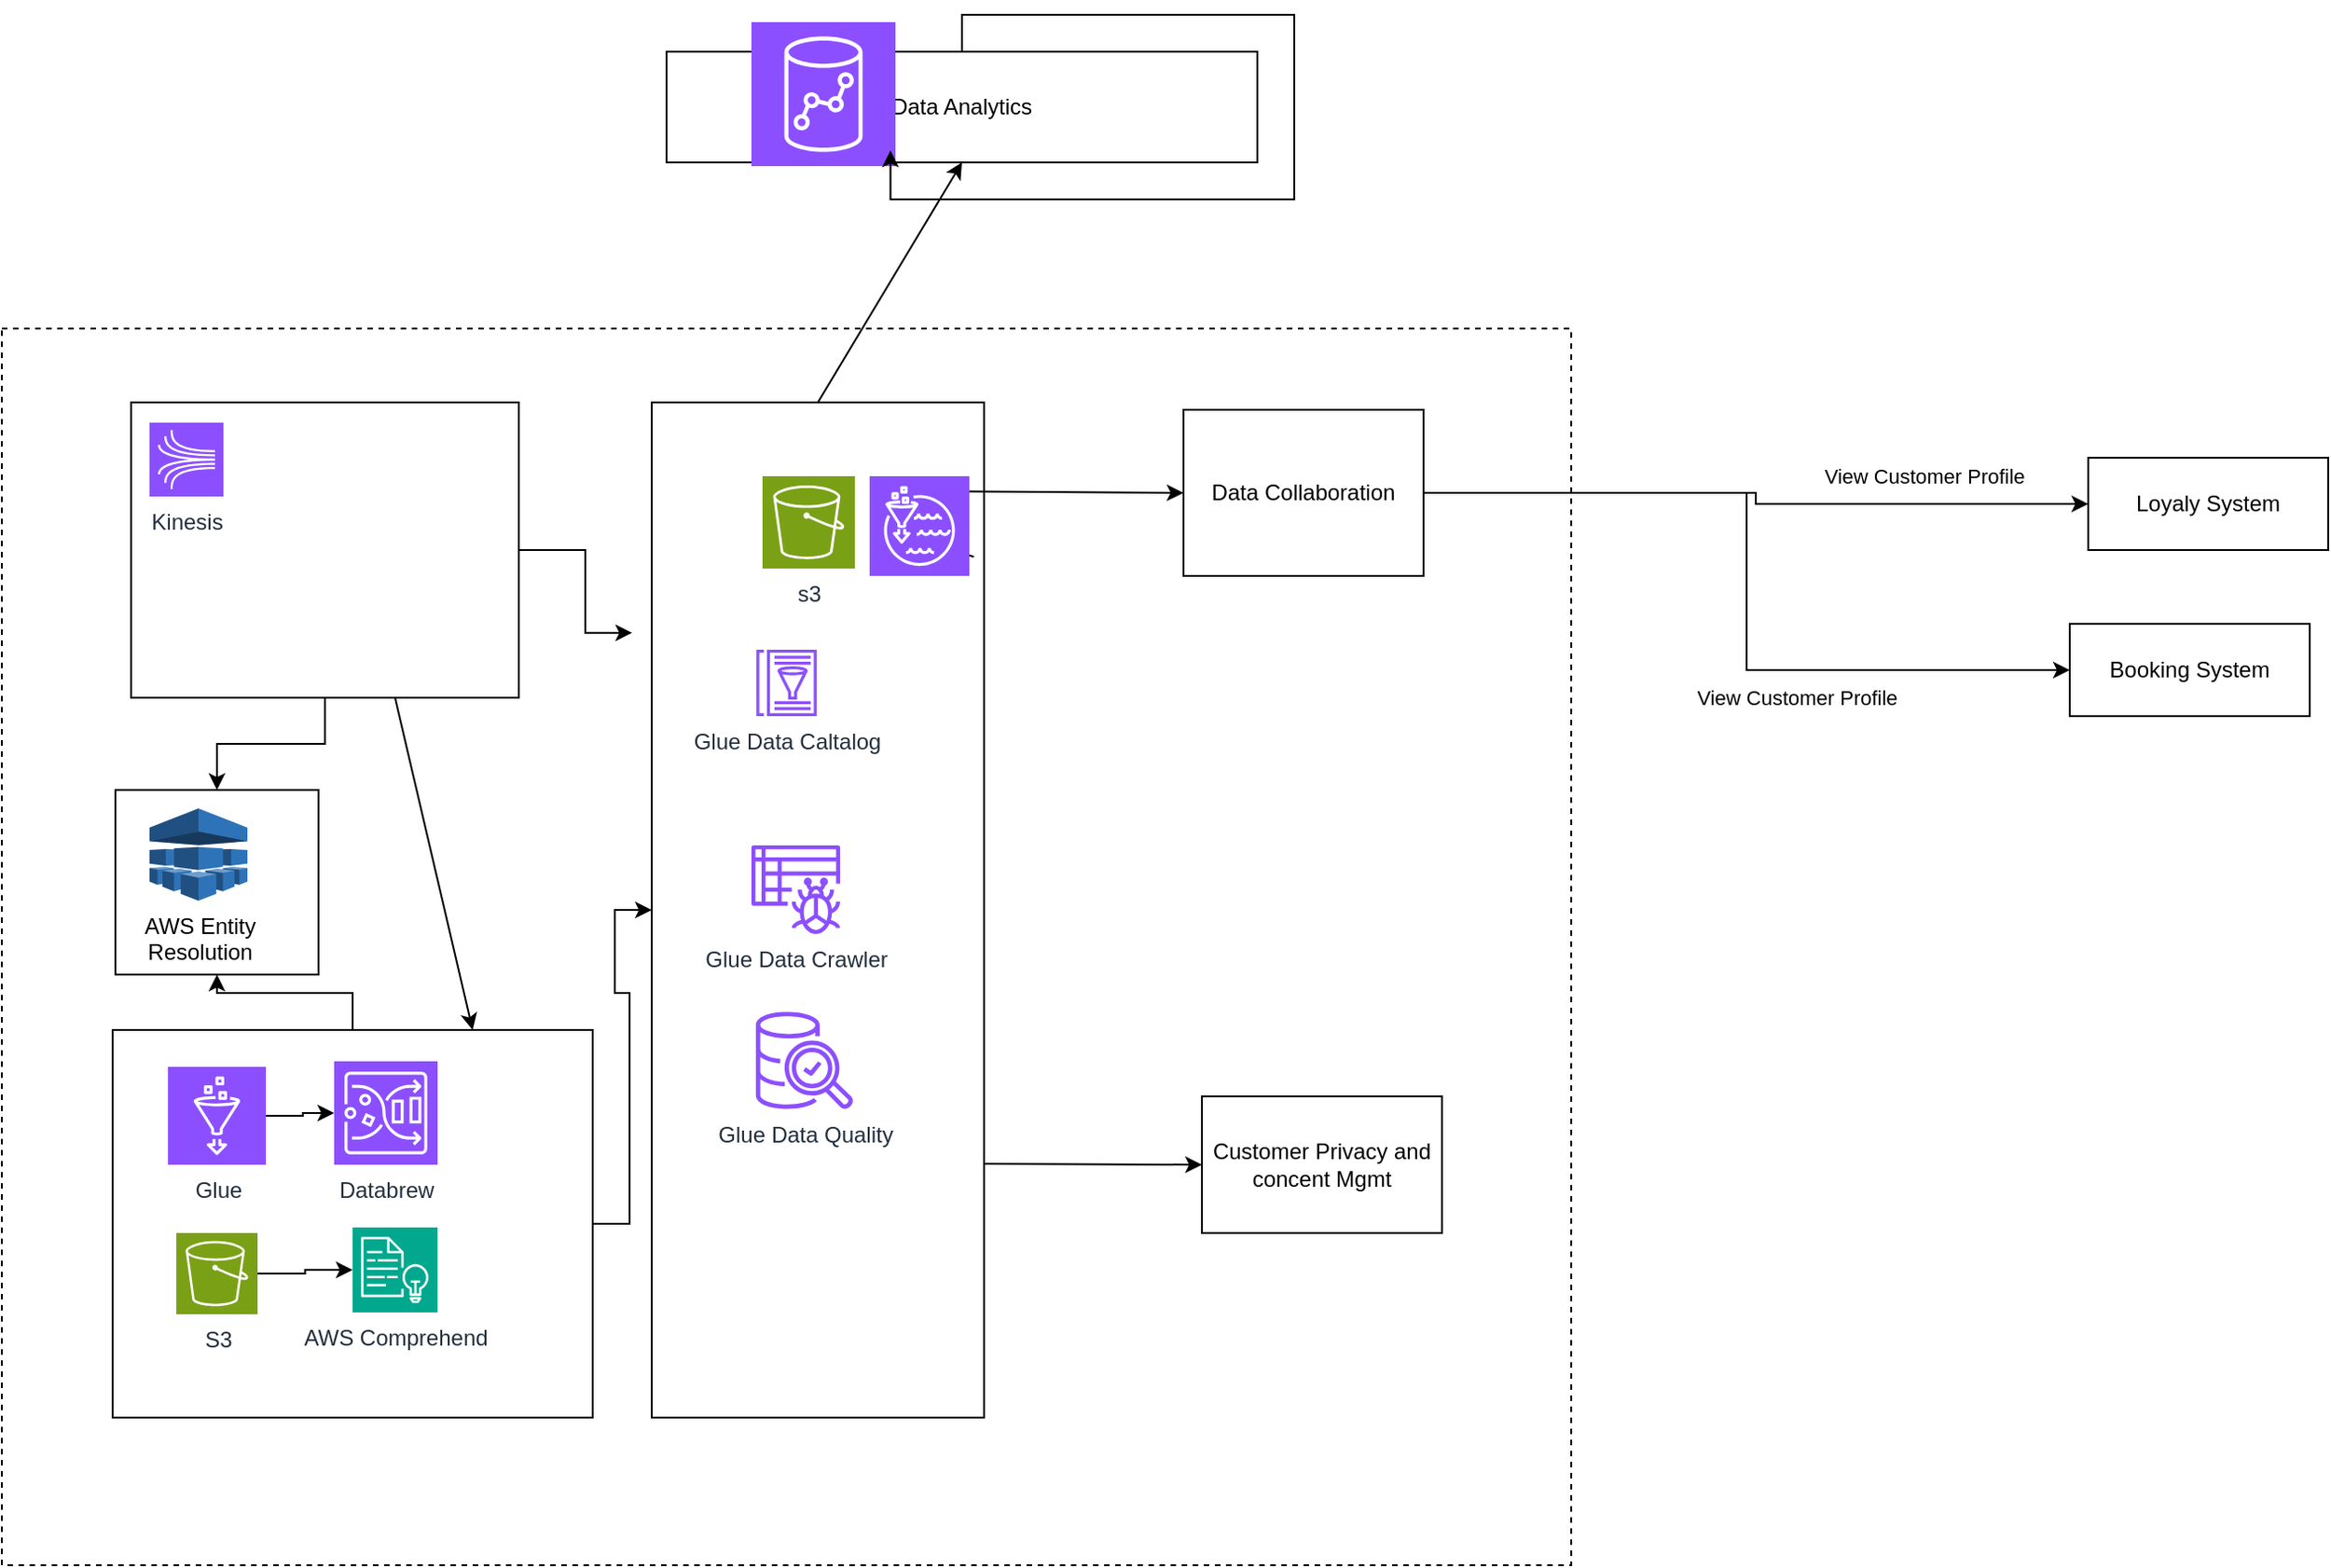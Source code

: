 <mxfile version="22.1.2" type="device">
  <diagram name="Page-1" id="dNXR-hKTdnCZOeplXMrT">
    <mxGraphModel dx="1313" dy="2009" grid="1" gridSize="10" guides="1" tooltips="1" connect="1" arrows="1" fold="1" page="1" pageScale="1" pageWidth="1800" pageHeight="1200" math="0" shadow="0">
      <root>
        <mxCell id="0" />
        <mxCell id="1" parent="0" />
        <mxCell id="xIBE9MmWSDMr6PMOZGod-64" value="" style="rounded=0;whiteSpace=wrap;html=1;fillColor=none;dashed=1;" parent="1" vertex="1">
          <mxGeometry x="20" y="90" width="850" height="670" as="geometry" />
        </mxCell>
        <mxCell id="zNM9YORwCRKNAo-Sozhw-19" style="edgeStyle=orthogonalEdgeStyle;rounded=0;orthogonalLoop=1;jettySize=auto;html=1;entryX=0.5;entryY=1;entryDx=0;entryDy=0;" edge="1" parent="1" source="zNM9YORwCRKNAo-Sozhw-8" target="zNM9YORwCRKNAo-Sozhw-14">
          <mxGeometry relative="1" as="geometry" />
        </mxCell>
        <mxCell id="zNM9YORwCRKNAo-Sozhw-8" value="" style="rounded=0;whiteSpace=wrap;html=1;fillColor=none;fontColor=#ffffff;strokeColor=#000000;" vertex="1" parent="1">
          <mxGeometry x="80" y="470" width="260" height="210" as="geometry" />
        </mxCell>
        <mxCell id="zNM9YORwCRKNAo-Sozhw-17" style="edgeStyle=orthogonalEdgeStyle;rounded=0;orthogonalLoop=1;jettySize=auto;html=1;" edge="1" parent="1" source="xIBE9MmWSDMr6PMOZGod-22" target="zNM9YORwCRKNAo-Sozhw-14">
          <mxGeometry relative="1" as="geometry" />
        </mxCell>
        <mxCell id="xIBE9MmWSDMr6PMOZGod-22" value="" style="rounded=0;whiteSpace=wrap;html=1;fillColor=none;fontColor=#ffffff;strokeColor=#000000;" parent="1" vertex="1">
          <mxGeometry x="90" y="130" width="210" height="160" as="geometry" />
        </mxCell>
        <mxCell id="xIBE9MmWSDMr6PMOZGod-13" value="" style="rounded=0;whiteSpace=wrap;html=1;fillColor=none;fontColor=#ffffff;strokeColor=#000000;" parent="1" vertex="1">
          <mxGeometry x="372" y="130" width="180" height="550" as="geometry" />
        </mxCell>
        <mxCell id="xIBE9MmWSDMr6PMOZGod-45" value="&lt;font color=&quot;#000000&quot;&gt;Data Analytics&lt;/font&gt;" style="rounded=0;whiteSpace=wrap;html=1;fillColor=none;fontColor=#ffffff;strokeColor=#000000;" parent="1" vertex="1">
          <mxGeometry x="380.01" y="-60" width="319.99" height="60" as="geometry" />
        </mxCell>
        <mxCell id="UpbluHdFZTf9e7w1jBb8-20" style="edgeStyle=orthogonalEdgeStyle;rounded=0;orthogonalLoop=1;jettySize=auto;html=1;entryX=0;entryY=0.5;entryDx=0;entryDy=0;" parent="1" source="xIBE9MmWSDMr6PMOZGod-53" target="UpbluHdFZTf9e7w1jBb8-19" edge="1">
          <mxGeometry relative="1" as="geometry" />
        </mxCell>
        <mxCell id="UpbluHdFZTf9e7w1jBb8-22" value="View Customer Profile" style="edgeLabel;html=1;align=center;verticalAlign=middle;resizable=0;points=[];" parent="UpbluHdFZTf9e7w1jBb8-20" vertex="1" connectable="0">
          <mxGeometry x="0.423" y="1" relative="1" as="geometry">
            <mxPoint x="-20" y="16" as="offset" />
          </mxGeometry>
        </mxCell>
        <mxCell id="xIBE9MmWSDMr6PMOZGod-53" value="&lt;font color=&quot;#000000&quot;&gt;Data Collaboration&lt;/font&gt;" style="rounded=0;whiteSpace=wrap;html=1;fillColor=none;fontColor=#ffffff;strokeColor=#000000;" parent="1" vertex="1">
          <mxGeometry x="660" y="134" width="130" height="90" as="geometry" />
        </mxCell>
        <mxCell id="xIBE9MmWSDMr6PMOZGod-57" value="&lt;font color=&quot;#000000&quot;&gt;Customer Privacy and concent Mgmt&lt;/font&gt;" style="rounded=0;whiteSpace=wrap;html=1;fillColor=none;fontColor=#ffffff;strokeColor=#000000;" parent="1" vertex="1">
          <mxGeometry x="670" y="506" width="130" height="74" as="geometry" />
        </mxCell>
        <mxCell id="UpbluHdFZTf9e7w1jBb8-11" value="" style="endArrow=classic;html=1;rounded=0;exitX=0.969;exitY=0.152;exitDx=0;exitDy=0;exitPerimeter=0;entryX=0;entryY=0.5;entryDx=0;entryDy=0;" parent="1" source="zNM9YORwCRKNAo-Sozhw-31" target="xIBE9MmWSDMr6PMOZGod-53" edge="1">
          <mxGeometry width="50" height="50" relative="1" as="geometry">
            <mxPoint x="1030" y="230" as="sourcePoint" />
            <mxPoint x="1080" y="180" as="targetPoint" />
          </mxGeometry>
        </mxCell>
        <mxCell id="UpbluHdFZTf9e7w1jBb8-12" style="edgeStyle=orthogonalEdgeStyle;rounded=0;orthogonalLoop=1;jettySize=auto;html=1;exitX=0.5;exitY=1;exitDx=0;exitDy=0;" parent="1" source="xIBE9MmWSDMr6PMOZGod-53" target="xIBE9MmWSDMr6PMOZGod-53" edge="1">
          <mxGeometry relative="1" as="geometry" />
        </mxCell>
        <mxCell id="UpbluHdFZTf9e7w1jBb8-13" value="" style="endArrow=classic;html=1;rounded=0;exitX=1;exitY=0.75;exitDx=0;exitDy=0;entryX=0;entryY=0.5;entryDx=0;entryDy=0;" parent="1" source="xIBE9MmWSDMr6PMOZGod-13" target="xIBE9MmWSDMr6PMOZGod-57" edge="1">
          <mxGeometry width="50" height="50" relative="1" as="geometry">
            <mxPoint x="1090" y="360" as="sourcePoint" />
            <mxPoint x="1140" y="310" as="targetPoint" />
          </mxGeometry>
        </mxCell>
        <mxCell id="UpbluHdFZTf9e7w1jBb8-14" value="" style="endArrow=classic;html=1;rounded=0;exitX=0.5;exitY=0;exitDx=0;exitDy=0;entryX=0.5;entryY=1;entryDx=0;entryDy=0;" parent="1" source="xIBE9MmWSDMr6PMOZGod-13" target="xIBE9MmWSDMr6PMOZGod-45" edge="1">
          <mxGeometry width="50" height="50" relative="1" as="geometry">
            <mxPoint x="960" y="70" as="sourcePoint" />
            <mxPoint x="1010" y="20" as="targetPoint" />
          </mxGeometry>
        </mxCell>
        <mxCell id="UpbluHdFZTf9e7w1jBb8-16" value="&lt;font color=&quot;#000000&quot;&gt;Loyaly System&lt;/font&gt;" style="rounded=0;whiteSpace=wrap;html=1;fillColor=none;fontColor=#ffffff;strokeColor=#000000;" parent="1" vertex="1">
          <mxGeometry x="1150" y="160" width="130" height="50" as="geometry" />
        </mxCell>
        <mxCell id="UpbluHdFZTf9e7w1jBb8-17" value="" style="endArrow=classic;html=1;rounded=0;entryX=0;entryY=0.5;entryDx=0;entryDy=0;edgeStyle=orthogonalEdgeStyle;" parent="1" source="xIBE9MmWSDMr6PMOZGod-53" target="UpbluHdFZTf9e7w1jBb8-16" edge="1">
          <mxGeometry width="50" height="50" relative="1" as="geometry">
            <mxPoint x="1040" y="360" as="sourcePoint" />
            <mxPoint x="1090" y="310" as="targetPoint" />
          </mxGeometry>
        </mxCell>
        <mxCell id="UpbluHdFZTf9e7w1jBb8-18" value="View Customer Profile" style="edgeLabel;html=1;align=center;verticalAlign=middle;resizable=0;points=[];" parent="UpbluHdFZTf9e7w1jBb8-17" vertex="1" connectable="0">
          <mxGeometry x="0.668" y="-3" relative="1" as="geometry">
            <mxPoint x="-28" y="-18" as="offset" />
          </mxGeometry>
        </mxCell>
        <mxCell id="UpbluHdFZTf9e7w1jBb8-19" value="&lt;font color=&quot;#000000&quot;&gt;Booking System&lt;/font&gt;" style="rounded=0;whiteSpace=wrap;html=1;fillColor=none;fontColor=#ffffff;strokeColor=#000000;" parent="1" vertex="1">
          <mxGeometry x="1140" y="250" width="130" height="50" as="geometry" />
        </mxCell>
        <mxCell id="zNM9YORwCRKNAo-Sozhw-1" value="S3" style="sketch=0;points=[[0,0,0],[0.25,0,0],[0.5,0,0],[0.75,0,0],[1,0,0],[0,1,0],[0.25,1,0],[0.5,1,0],[0.75,1,0],[1,1,0],[0,0.25,0],[0,0.5,0],[0,0.75,0],[1,0.25,0],[1,0.5,0],[1,0.75,0]];outlineConnect=0;fontColor=#232F3E;fillColor=#7AA116;strokeColor=#ffffff;dashed=0;verticalLabelPosition=bottom;verticalAlign=top;align=center;html=1;fontSize=12;fontStyle=0;aspect=fixed;shape=mxgraph.aws4.resourceIcon;resIcon=mxgraph.aws4.s3;" vertex="1" parent="1">
          <mxGeometry x="114.5" y="580" width="44" height="44" as="geometry" />
        </mxCell>
        <mxCell id="zNM9YORwCRKNAo-Sozhw-2" value="Kinesis" style="sketch=0;points=[[0,0,0],[0.25,0,0],[0.5,0,0],[0.75,0,0],[1,0,0],[0,1,0],[0.25,1,0],[0.5,1,0],[0.75,1,0],[1,1,0],[0,0.25,0],[0,0.5,0],[0,0.75,0],[1,0.25,0],[1,0.5,0],[1,0.75,0]];outlineConnect=0;fontColor=#232F3E;fillColor=#8C4FFF;strokeColor=#ffffff;dashed=0;verticalLabelPosition=bottom;verticalAlign=top;align=center;html=1;fontSize=12;fontStyle=0;aspect=fixed;shape=mxgraph.aws4.resourceIcon;resIcon=mxgraph.aws4.kinesis;" vertex="1" parent="1">
          <mxGeometry x="100" y="141" width="40" height="40" as="geometry" />
        </mxCell>
        <mxCell id="zNM9YORwCRKNAo-Sozhw-3" value="&lt;div&gt;AWS Entity&lt;/div&gt;&lt;div&gt;Resolution&lt;/div&gt;" style="outlineConnect=0;dashed=0;verticalLabelPosition=bottom;verticalAlign=top;align=center;html=1;shape=mxgraph.aws3.machine_learning;fillColor=#2E73B8;gradientColor=none;" vertex="1" parent="1">
          <mxGeometry x="100" y="350" width="53" height="50" as="geometry" />
        </mxCell>
        <mxCell id="zNM9YORwCRKNAo-Sozhw-7" value="AWS Comprehend" style="sketch=0;points=[[0,0,0],[0.25,0,0],[0.5,0,0],[0.75,0,0],[1,0,0],[0,1,0],[0.25,1,0],[0.5,1,0],[0.75,1,0],[1,1,0],[0,0.25,0],[0,0.5,0],[0,0.75,0],[1,0.25,0],[1,0.5,0],[1,0.75,0]];outlineConnect=0;fontColor=#232F3E;fillColor=#01A88D;strokeColor=#ffffff;dashed=0;verticalLabelPosition=bottom;verticalAlign=top;align=center;html=1;fontSize=12;fontStyle=0;aspect=fixed;shape=mxgraph.aws4.resourceIcon;resIcon=mxgraph.aws4.comprehend;" vertex="1" parent="1">
          <mxGeometry x="210" y="577" width="46" height="46" as="geometry" />
        </mxCell>
        <mxCell id="zNM9YORwCRKNAo-Sozhw-9" value="Glue" style="sketch=0;points=[[0,0,0],[0.25,0,0],[0.5,0,0],[0.75,0,0],[1,0,0],[0,1,0],[0.25,1,0],[0.5,1,0],[0.75,1,0],[1,1,0],[0,0.25,0],[0,0.5,0],[0,0.75,0],[1,0.25,0],[1,0.5,0],[1,0.75,0]];outlineConnect=0;fontColor=#232F3E;fillColor=#8C4FFF;strokeColor=#ffffff;dashed=0;verticalLabelPosition=bottom;verticalAlign=top;align=center;html=1;fontSize=12;fontStyle=0;aspect=fixed;shape=mxgraph.aws4.resourceIcon;resIcon=mxgraph.aws4.glue;" vertex="1" parent="1">
          <mxGeometry x="110" y="490" width="53" height="53" as="geometry" />
        </mxCell>
        <mxCell id="zNM9YORwCRKNAo-Sozhw-10" value="Databrew" style="sketch=0;points=[[0,0,0],[0.25,0,0],[0.5,0,0],[0.75,0,0],[1,0,0],[0,1,0],[0.25,1,0],[0.5,1,0],[0.75,1,0],[1,1,0],[0,0.25,0],[0,0.5,0],[0,0.75,0],[1,0.25,0],[1,0.5,0],[1,0.75,0]];outlineConnect=0;fontColor=#232F3E;fillColor=#8C4FFF;strokeColor=#ffffff;dashed=0;verticalLabelPosition=bottom;verticalAlign=top;align=center;html=1;fontSize=12;fontStyle=0;aspect=fixed;shape=mxgraph.aws4.resourceIcon;resIcon=mxgraph.aws4.glue_databrew;" vertex="1" parent="1">
          <mxGeometry x="200" y="487" width="56" height="56" as="geometry" />
        </mxCell>
        <mxCell id="zNM9YORwCRKNAo-Sozhw-14" value="" style="rounded=0;whiteSpace=wrap;html=1;fillColor=none;fontColor=#ffffff;strokeColor=#000000;" vertex="1" parent="1">
          <mxGeometry x="81.5" y="340" width="110" height="100" as="geometry" />
        </mxCell>
        <mxCell id="zNM9YORwCRKNAo-Sozhw-11" value="s3" style="sketch=0;points=[[0,0,0],[0.25,0,0],[0.5,0,0],[0.75,0,0],[1,0,0],[0,1,0],[0.25,1,0],[0.5,1,0],[0.75,1,0],[1,1,0],[0,0.25,0],[0,0.5,0],[0,0.75,0],[1,0.25,0],[1,0.5,0],[1,0.75,0]];outlineConnect=0;fontColor=#232F3E;fillColor=#7AA116;strokeColor=#ffffff;dashed=0;verticalLabelPosition=bottom;verticalAlign=top;align=center;html=1;fontSize=12;fontStyle=0;aspect=fixed;shape=mxgraph.aws4.resourceIcon;resIcon=mxgraph.aws4.s3;" vertex="1" parent="1">
          <mxGeometry x="432" y="170" width="50" height="50" as="geometry" />
        </mxCell>
        <mxCell id="zNM9YORwCRKNAo-Sozhw-16" style="edgeStyle=orthogonalEdgeStyle;rounded=0;orthogonalLoop=1;jettySize=auto;html=1;entryX=0;entryY=0.5;entryDx=0;entryDy=0;entryPerimeter=0;" edge="1" parent="1" source="zNM9YORwCRKNAo-Sozhw-1" target="zNM9YORwCRKNAo-Sozhw-7">
          <mxGeometry relative="1" as="geometry" />
        </mxCell>
        <mxCell id="zNM9YORwCRKNAo-Sozhw-18" style="edgeStyle=orthogonalEdgeStyle;rounded=0;orthogonalLoop=1;jettySize=auto;html=1;entryX=0;entryY=0.5;entryDx=0;entryDy=0;entryPerimeter=0;" edge="1" parent="1" source="zNM9YORwCRKNAo-Sozhw-9" target="zNM9YORwCRKNAo-Sozhw-10">
          <mxGeometry relative="1" as="geometry" />
        </mxCell>
        <mxCell id="zNM9YORwCRKNAo-Sozhw-21" style="edgeStyle=orthogonalEdgeStyle;rounded=0;orthogonalLoop=1;jettySize=auto;html=1;entryX=-0.059;entryY=0.227;entryDx=0;entryDy=0;entryPerimeter=0;" edge="1" parent="1" source="xIBE9MmWSDMr6PMOZGod-22" target="xIBE9MmWSDMr6PMOZGod-13">
          <mxGeometry relative="1" as="geometry" />
        </mxCell>
        <mxCell id="zNM9YORwCRKNAo-Sozhw-24" style="edgeStyle=orthogonalEdgeStyle;rounded=0;orthogonalLoop=1;jettySize=auto;html=1;" edge="1" parent="1" source="zNM9YORwCRKNAo-Sozhw-8" target="xIBE9MmWSDMr6PMOZGod-13">
          <mxGeometry relative="1" as="geometry" />
        </mxCell>
        <mxCell id="zNM9YORwCRKNAo-Sozhw-27" value="" style="endArrow=classic;html=1;rounded=0;exitX=0.681;exitY=1.001;exitDx=0;exitDy=0;entryX=0.75;entryY=0;entryDx=0;entryDy=0;exitPerimeter=0;" edge="1" parent="1" source="xIBE9MmWSDMr6PMOZGod-22" target="zNM9YORwCRKNAo-Sozhw-8">
          <mxGeometry width="50" height="50" relative="1" as="geometry">
            <mxPoint x="570" y="260" as="sourcePoint" />
            <mxPoint x="620" y="210" as="targetPoint" />
          </mxGeometry>
        </mxCell>
        <mxCell id="zNM9YORwCRKNAo-Sozhw-28" value="Glue Data Caltalog" style="sketch=0;outlineConnect=0;fontColor=#232F3E;gradientColor=none;fillColor=#8C4FFF;strokeColor=none;dashed=0;verticalLabelPosition=bottom;verticalAlign=top;align=center;html=1;fontSize=12;fontStyle=0;aspect=fixed;pointerEvents=1;shape=mxgraph.aws4.glue_data_catalog;" vertex="1" parent="1">
          <mxGeometry x="428.39" y="264" width="33.23" height="36" as="geometry" />
        </mxCell>
        <mxCell id="zNM9YORwCRKNAo-Sozhw-29" value="Glue Data Crawler" style="sketch=0;outlineConnect=0;fontColor=#232F3E;gradientColor=none;fillColor=#8C4FFF;strokeColor=none;dashed=0;verticalLabelPosition=bottom;verticalAlign=top;align=center;html=1;fontSize=12;fontStyle=0;aspect=fixed;pointerEvents=1;shape=mxgraph.aws4.glue_crawlers;" vertex="1" parent="1">
          <mxGeometry x="426" y="370" width="48" height="48" as="geometry" />
        </mxCell>
        <mxCell id="zNM9YORwCRKNAo-Sozhw-30" value="Glue Data Quality" style="sketch=0;outlineConnect=0;fontColor=#232F3E;gradientColor=none;fillColor=#8C4FFF;strokeColor=none;dashed=0;verticalLabelPosition=bottom;verticalAlign=top;align=center;html=1;fontSize=12;fontStyle=0;aspect=fixed;pointerEvents=1;shape=mxgraph.aws4.aws_glue_data_quality;" vertex="1" parent="1">
          <mxGeometry x="428.39" y="460" width="53" height="53" as="geometry" />
        </mxCell>
        <mxCell id="zNM9YORwCRKNAo-Sozhw-32" value="" style="endArrow=classic;html=1;rounded=0;exitX=0.969;exitY=0.152;exitDx=0;exitDy=0;exitPerimeter=0;entryX=0;entryY=0.5;entryDx=0;entryDy=0;" edge="1" parent="1" source="xIBE9MmWSDMr6PMOZGod-13" target="zNM9YORwCRKNAo-Sozhw-31">
          <mxGeometry width="50" height="50" relative="1" as="geometry">
            <mxPoint x="546" y="198" as="sourcePoint" />
            <mxPoint x="835" y="275" as="targetPoint" />
          </mxGeometry>
        </mxCell>
        <mxCell id="zNM9YORwCRKNAo-Sozhw-31" value="" style="sketch=0;points=[[0,0,0],[0.25,0,0],[0.5,0,0],[0.75,0,0],[1,0,0],[0,1,0],[0.25,1,0],[0.5,1,0],[0.75,1,0],[1,1,0],[0,0.25,0],[0,0.5,0],[0,0.75,0],[1,0.25,0],[1,0.5,0],[1,0.75,0]];outlineConnect=0;fontColor=#232F3E;fillColor=#8C4FFF;strokeColor=#ffffff;dashed=0;verticalLabelPosition=bottom;verticalAlign=top;align=center;html=1;fontSize=12;fontStyle=0;aspect=fixed;shape=mxgraph.aws4.resourceIcon;resIcon=mxgraph.aws4.lake_formation;" vertex="1" parent="1">
          <mxGeometry x="490" y="170" width="54" height="54" as="geometry" />
        </mxCell>
        <mxCell id="zNM9YORwCRKNAo-Sozhw-33" value="" style="sketch=0;points=[[0,0,0],[0.25,0,0],[0.5,0,0],[0.75,0,0],[1,0,0],[0,1,0],[0.25,1,0],[0.5,1,0],[0.75,1,0],[1,1,0],[0,0.25,0],[0,0.5,0],[0,0.75,0],[1,0.25,0],[1,0.5,0],[1,0.75,0]];outlineConnect=0;fontColor=#232F3E;fillColor=#8C4FFF;strokeColor=#ffffff;dashed=0;verticalLabelPosition=bottom;verticalAlign=top;align=center;html=1;fontSize=12;fontStyle=0;aspect=fixed;shape=mxgraph.aws4.resourceIcon;resIcon=mxgraph.aws4.redshift;" vertex="1" parent="1">
          <mxGeometry x="426" y="-76" width="78" height="78" as="geometry" />
        </mxCell>
        <mxCell id="zNM9YORwCRKNAo-Sozhw-34" style="edgeStyle=orthogonalEdgeStyle;rounded=0;orthogonalLoop=1;jettySize=auto;html=1;entryX=0.379;entryY=0.892;entryDx=0;entryDy=0;entryPerimeter=0;" edge="1" parent="1" source="xIBE9MmWSDMr6PMOZGod-45" target="xIBE9MmWSDMr6PMOZGod-45">
          <mxGeometry relative="1" as="geometry" />
        </mxCell>
      </root>
    </mxGraphModel>
  </diagram>
</mxfile>

